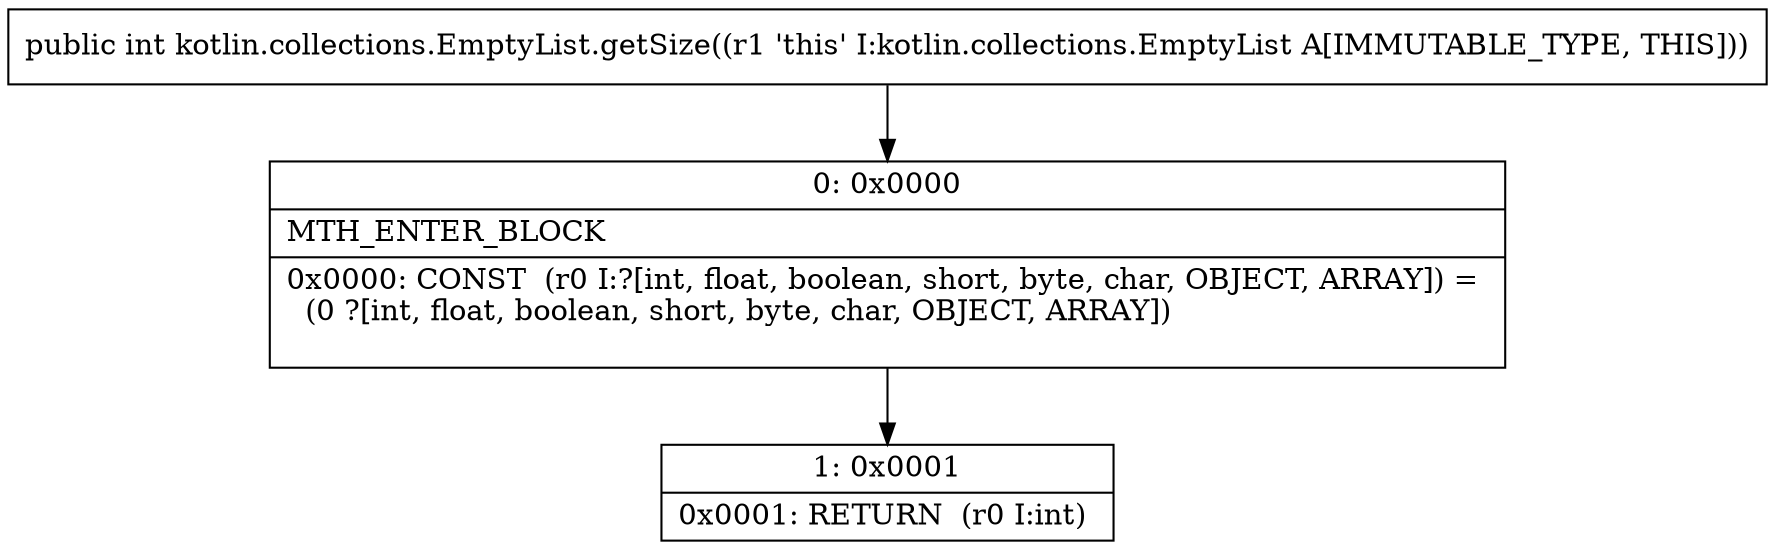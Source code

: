 digraph "CFG forkotlin.collections.EmptyList.getSize()I" {
Node_0 [shape=record,label="{0\:\ 0x0000|MTH_ENTER_BLOCK\l|0x0000: CONST  (r0 I:?[int, float, boolean, short, byte, char, OBJECT, ARRAY]) = \l  (0 ?[int, float, boolean, short, byte, char, OBJECT, ARRAY])\l \l}"];
Node_1 [shape=record,label="{1\:\ 0x0001|0x0001: RETURN  (r0 I:int) \l}"];
MethodNode[shape=record,label="{public int kotlin.collections.EmptyList.getSize((r1 'this' I:kotlin.collections.EmptyList A[IMMUTABLE_TYPE, THIS])) }"];
MethodNode -> Node_0;
Node_0 -> Node_1;
}

